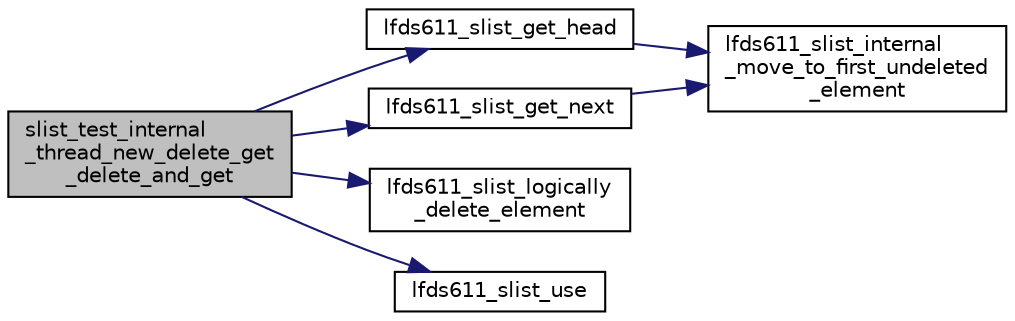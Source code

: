 digraph "slist_test_internal_thread_new_delete_get_delete_and_get"
{
 // LATEX_PDF_SIZE
  edge [fontname="Helvetica",fontsize="10",labelfontname="Helvetica",labelfontsize="10"];
  node [fontname="Helvetica",fontsize="10",shape=record];
  rankdir="LR";
  Node1 [label="slist_test_internal\l_thread_new_delete_get\l_delete_and_get",height=0.2,width=0.4,color="black", fillcolor="grey75", style="filled", fontcolor="black",tooltip=" "];
  Node1 -> Node2 [color="midnightblue",fontsize="10",style="solid",fontname="Helvetica"];
  Node2 [label="lfds611_slist_get_head",height=0.2,width=0.4,color="black", fillcolor="white", style="filled",URL="$liblfds611_8h.html#a893cd65b9f21c9274dd4b430bfe9cae0",tooltip=" "];
  Node2 -> Node3 [color="midnightblue",fontsize="10",style="solid",fontname="Helvetica"];
  Node3 [label="lfds611_slist_internal\l_move_to_first_undeleted\l_element",height=0.2,width=0.4,color="black", fillcolor="white", style="filled",URL="$lfds611__slist__get__and__set_8c.html#a0506f25793c5b33594ff5b19a6d38527",tooltip=" "];
  Node1 -> Node4 [color="midnightblue",fontsize="10",style="solid",fontname="Helvetica"];
  Node4 [label="lfds611_slist_get_next",height=0.2,width=0.4,color="black", fillcolor="white", style="filled",URL="$liblfds611_8h.html#a3c1dc78161c0689144b8aaf21e5777f5",tooltip=" "];
  Node4 -> Node3 [color="midnightblue",fontsize="10",style="solid",fontname="Helvetica"];
  Node1 -> Node5 [color="midnightblue",fontsize="10",style="solid",fontname="Helvetica"];
  Node5 [label="lfds611_slist_logically\l_delete_element",height=0.2,width=0.4,color="black", fillcolor="white", style="filled",URL="$liblfds611_8h.html#a6e4db50739396b9345b51452a5c5e1c7",tooltip=" "];
  Node1 -> Node6 [color="midnightblue",fontsize="10",style="solid",fontname="Helvetica"];
  Node6 [label="lfds611_slist_use",height=0.2,width=0.4,color="black", fillcolor="white", style="filled",URL="$liblfds611_8h.html#af0fc9bcc6b78e02c5a10adc700eda0a1",tooltip=" "];
}
